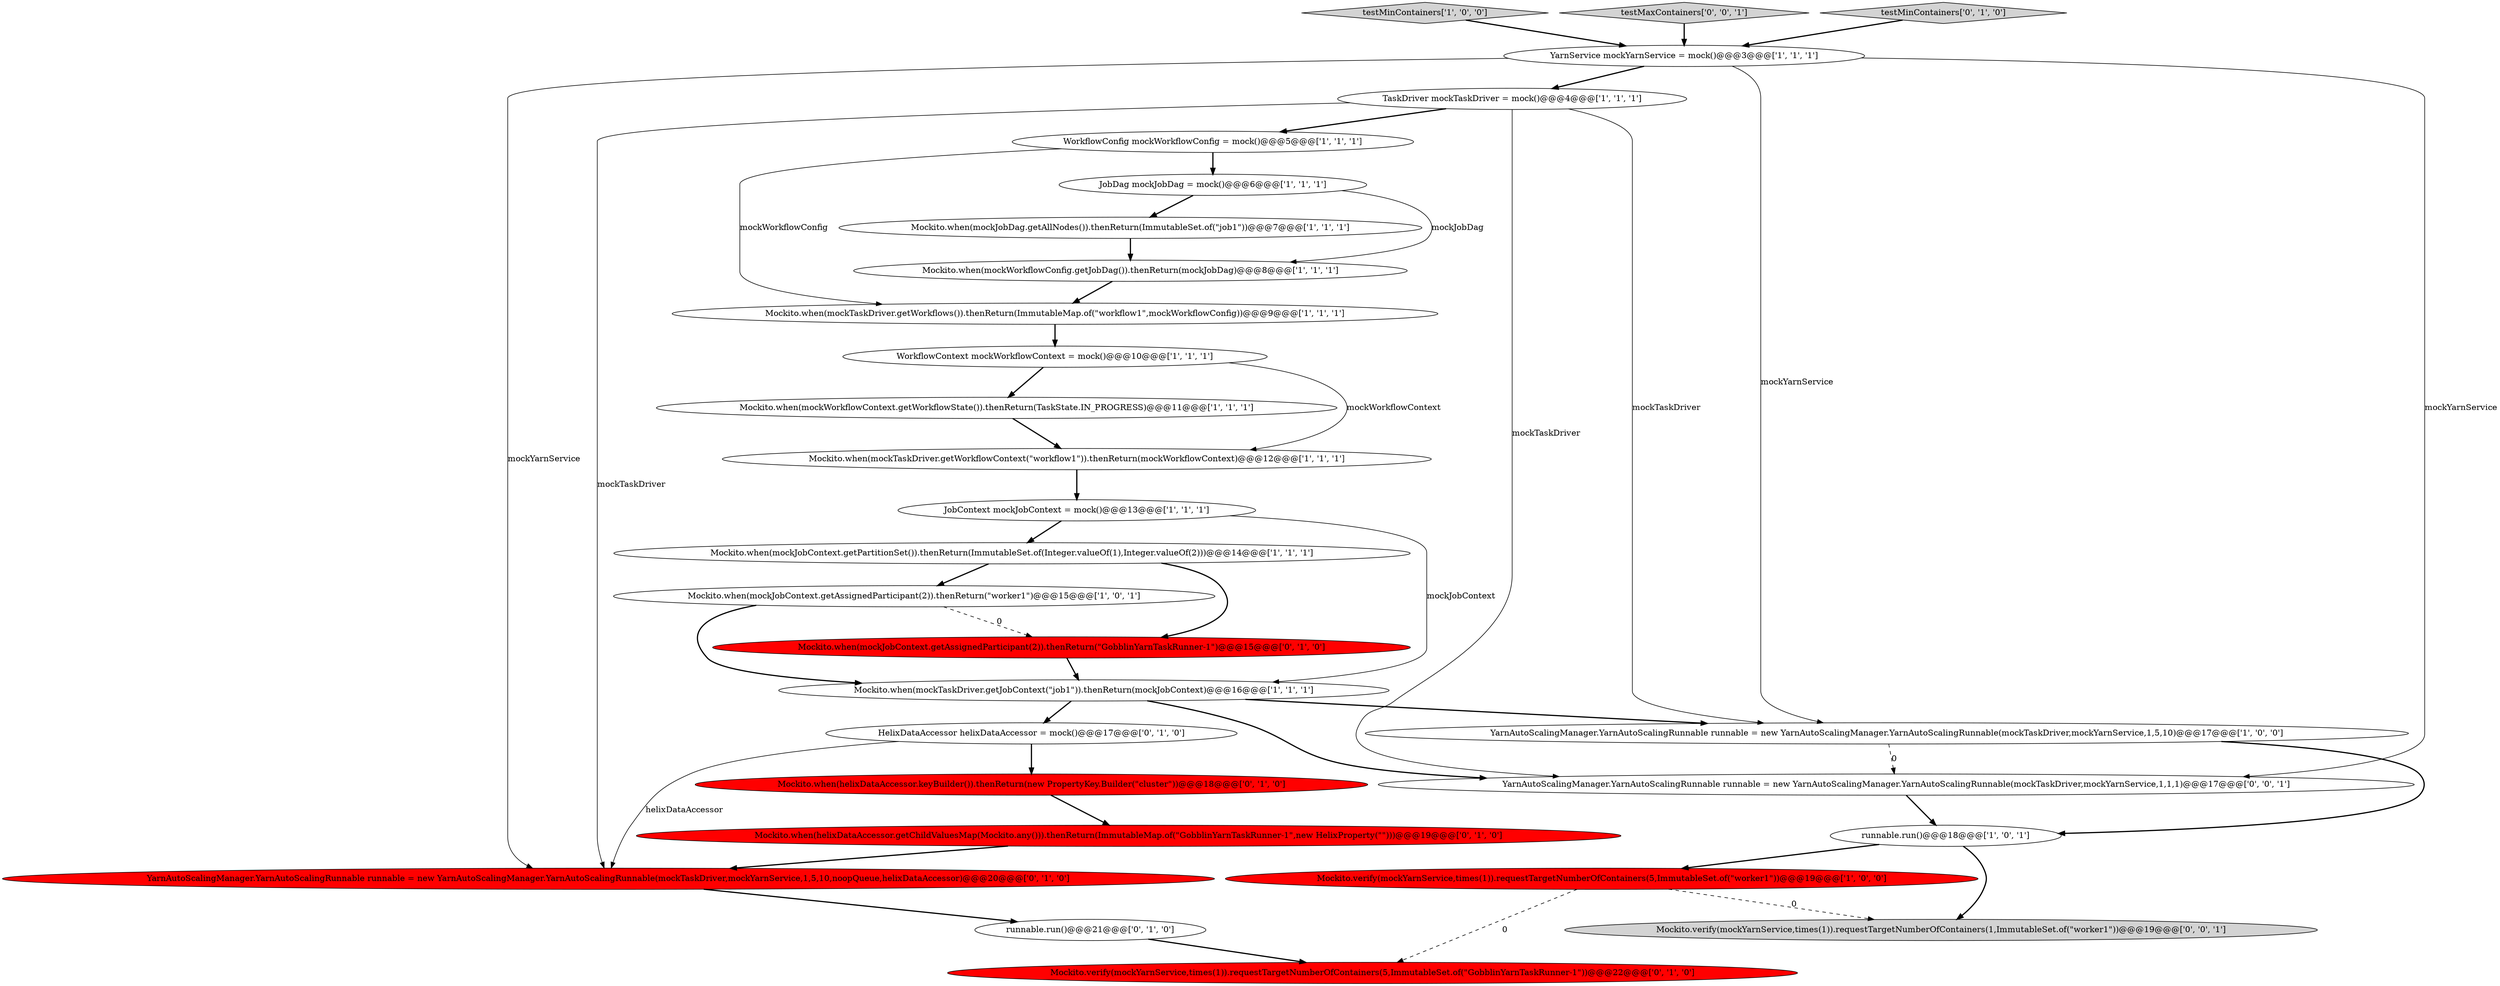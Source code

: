 digraph {
14 [style = filled, label = "Mockito.when(mockTaskDriver.getWorkflowContext(\"workflow1\")).thenReturn(mockWorkflowContext)@@@12@@@['1', '1', '1']", fillcolor = white, shape = ellipse image = "AAA0AAABBB1BBB"];
8 [style = filled, label = "Mockito.when(mockWorkflowConfig.getJobDag()).thenReturn(mockJobDag)@@@8@@@['1', '1', '1']", fillcolor = white, shape = ellipse image = "AAA0AAABBB1BBB"];
11 [style = filled, label = "runnable.run()@@@18@@@['1', '0', '1']", fillcolor = white, shape = ellipse image = "AAA0AAABBB1BBB"];
6 [style = filled, label = "Mockito.when(mockJobContext.getAssignedParticipant(2)).thenReturn(\"worker1\")@@@15@@@['1', '0', '1']", fillcolor = white, shape = ellipse image = "AAA0AAABBB1BBB"];
7 [style = filled, label = "WorkflowContext mockWorkflowContext = mock()@@@10@@@['1', '1', '1']", fillcolor = white, shape = ellipse image = "AAA0AAABBB1BBB"];
1 [style = filled, label = "Mockito.when(mockJobContext.getPartitionSet()).thenReturn(ImmutableSet.of(Integer.valueOf(1),Integer.valueOf(2)))@@@14@@@['1', '1', '1']", fillcolor = white, shape = ellipse image = "AAA0AAABBB1BBB"];
4 [style = filled, label = "TaskDriver mockTaskDriver = mock()@@@4@@@['1', '1', '1']", fillcolor = white, shape = ellipse image = "AAA0AAABBB1BBB"];
26 [style = filled, label = "YarnAutoScalingManager.YarnAutoScalingRunnable runnable = new YarnAutoScalingManager.YarnAutoScalingRunnable(mockTaskDriver,mockYarnService,1,1,1)@@@17@@@['0', '0', '1']", fillcolor = white, shape = ellipse image = "AAA0AAABBB3BBB"];
27 [style = filled, label = "Mockito.verify(mockYarnService,times(1)).requestTargetNumberOfContainers(1,ImmutableSet.of(\"worker1\"))@@@19@@@['0', '0', '1']", fillcolor = lightgray, shape = ellipse image = "AAA0AAABBB3BBB"];
19 [style = filled, label = "Mockito.when(helixDataAccessor.getChildValuesMap(Mockito.any())).thenReturn(ImmutableMap.of(\"GobblinYarnTaskRunner-1\",new HelixProperty(\"\")))@@@19@@@['0', '1', '0']", fillcolor = red, shape = ellipse image = "AAA1AAABBB2BBB"];
9 [style = filled, label = "JobDag mockJobDag = mock()@@@6@@@['1', '1', '1']", fillcolor = white, shape = ellipse image = "AAA0AAABBB1BBB"];
10 [style = filled, label = "JobContext mockJobContext = mock()@@@13@@@['1', '1', '1']", fillcolor = white, shape = ellipse image = "AAA0AAABBB1BBB"];
24 [style = filled, label = "Mockito.when(mockJobContext.getAssignedParticipant(2)).thenReturn(\"GobblinYarnTaskRunner-1\")@@@15@@@['0', '1', '0']", fillcolor = red, shape = ellipse image = "AAA1AAABBB2BBB"];
22 [style = filled, label = "YarnAutoScalingManager.YarnAutoScalingRunnable runnable = new YarnAutoScalingManager.YarnAutoScalingRunnable(mockTaskDriver,mockYarnService,1,5,10,noopQueue,helixDataAccessor)@@@20@@@['0', '1', '0']", fillcolor = red, shape = ellipse image = "AAA1AAABBB2BBB"];
18 [style = filled, label = "Mockito.verify(mockYarnService,times(1)).requestTargetNumberOfContainers(5,ImmutableSet.of(\"GobblinYarnTaskRunner-1\"))@@@22@@@['0', '1', '0']", fillcolor = red, shape = ellipse image = "AAA1AAABBB2BBB"];
3 [style = filled, label = "Mockito.verify(mockYarnService,times(1)).requestTargetNumberOfContainers(5,ImmutableSet.of(\"worker1\"))@@@19@@@['1', '0', '0']", fillcolor = red, shape = ellipse image = "AAA1AAABBB1BBB"];
5 [style = filled, label = "Mockito.when(mockWorkflowContext.getWorkflowState()).thenReturn(TaskState.IN_PROGRESS)@@@11@@@['1', '1', '1']", fillcolor = white, shape = ellipse image = "AAA0AAABBB1BBB"];
23 [style = filled, label = "HelixDataAccessor helixDataAccessor = mock()@@@17@@@['0', '1', '0']", fillcolor = white, shape = ellipse image = "AAA0AAABBB2BBB"];
15 [style = filled, label = "testMinContainers['1', '0', '0']", fillcolor = lightgray, shape = diamond image = "AAA0AAABBB1BBB"];
28 [style = filled, label = "testMaxContainers['0', '0', '1']", fillcolor = lightgray, shape = diamond image = "AAA0AAABBB3BBB"];
17 [style = filled, label = "YarnAutoScalingManager.YarnAutoScalingRunnable runnable = new YarnAutoScalingManager.YarnAutoScalingRunnable(mockTaskDriver,mockYarnService,1,5,10)@@@17@@@['1', '0', '0']", fillcolor = white, shape = ellipse image = "AAA0AAABBB1BBB"];
12 [style = filled, label = "Mockito.when(mockJobDag.getAllNodes()).thenReturn(ImmutableSet.of(\"job1\"))@@@7@@@['1', '1', '1']", fillcolor = white, shape = ellipse image = "AAA0AAABBB1BBB"];
16 [style = filled, label = "YarnService mockYarnService = mock()@@@3@@@['1', '1', '1']", fillcolor = white, shape = ellipse image = "AAA0AAABBB1BBB"];
20 [style = filled, label = "Mockito.when(helixDataAccessor.keyBuilder()).thenReturn(new PropertyKey.Builder(\"cluster\"))@@@18@@@['0', '1', '0']", fillcolor = red, shape = ellipse image = "AAA1AAABBB2BBB"];
2 [style = filled, label = "Mockito.when(mockTaskDriver.getJobContext(\"job1\")).thenReturn(mockJobContext)@@@16@@@['1', '1', '1']", fillcolor = white, shape = ellipse image = "AAA0AAABBB1BBB"];
13 [style = filled, label = "Mockito.when(mockTaskDriver.getWorkflows()).thenReturn(ImmutableMap.of(\"workflow1\",mockWorkflowConfig))@@@9@@@['1', '1', '1']", fillcolor = white, shape = ellipse image = "AAA0AAABBB1BBB"];
0 [style = filled, label = "WorkflowConfig mockWorkflowConfig = mock()@@@5@@@['1', '1', '1']", fillcolor = white, shape = ellipse image = "AAA0AAABBB1BBB"];
25 [style = filled, label = "testMinContainers['0', '1', '0']", fillcolor = lightgray, shape = diamond image = "AAA0AAABBB2BBB"];
21 [style = filled, label = "runnable.run()@@@21@@@['0', '1', '0']", fillcolor = white, shape = ellipse image = "AAA0AAABBB2BBB"];
2->17 [style = bold, label=""];
0->9 [style = bold, label=""];
23->20 [style = bold, label=""];
2->26 [style = bold, label=""];
24->2 [style = bold, label=""];
10->2 [style = solid, label="mockJobContext"];
3->18 [style = dashed, label="0"];
3->27 [style = dashed, label="0"];
22->21 [style = bold, label=""];
7->14 [style = solid, label="mockWorkflowContext"];
14->10 [style = bold, label=""];
4->17 [style = solid, label="mockTaskDriver"];
5->14 [style = bold, label=""];
15->16 [style = bold, label=""];
25->16 [style = bold, label=""];
28->16 [style = bold, label=""];
21->18 [style = bold, label=""];
26->11 [style = bold, label=""];
4->0 [style = bold, label=""];
6->2 [style = bold, label=""];
23->22 [style = solid, label="helixDataAccessor"];
2->23 [style = bold, label=""];
7->5 [style = bold, label=""];
1->6 [style = bold, label=""];
16->22 [style = solid, label="mockYarnService"];
16->26 [style = solid, label="mockYarnService"];
11->3 [style = bold, label=""];
12->8 [style = bold, label=""];
13->7 [style = bold, label=""];
1->24 [style = bold, label=""];
6->24 [style = dashed, label="0"];
17->26 [style = dashed, label="0"];
9->12 [style = bold, label=""];
16->4 [style = bold, label=""];
0->13 [style = solid, label="mockWorkflowConfig"];
20->19 [style = bold, label=""];
10->1 [style = bold, label=""];
16->17 [style = solid, label="mockYarnService"];
4->22 [style = solid, label="mockTaskDriver"];
19->22 [style = bold, label=""];
4->26 [style = solid, label="mockTaskDriver"];
9->8 [style = solid, label="mockJobDag"];
8->13 [style = bold, label=""];
11->27 [style = bold, label=""];
17->11 [style = bold, label=""];
}
